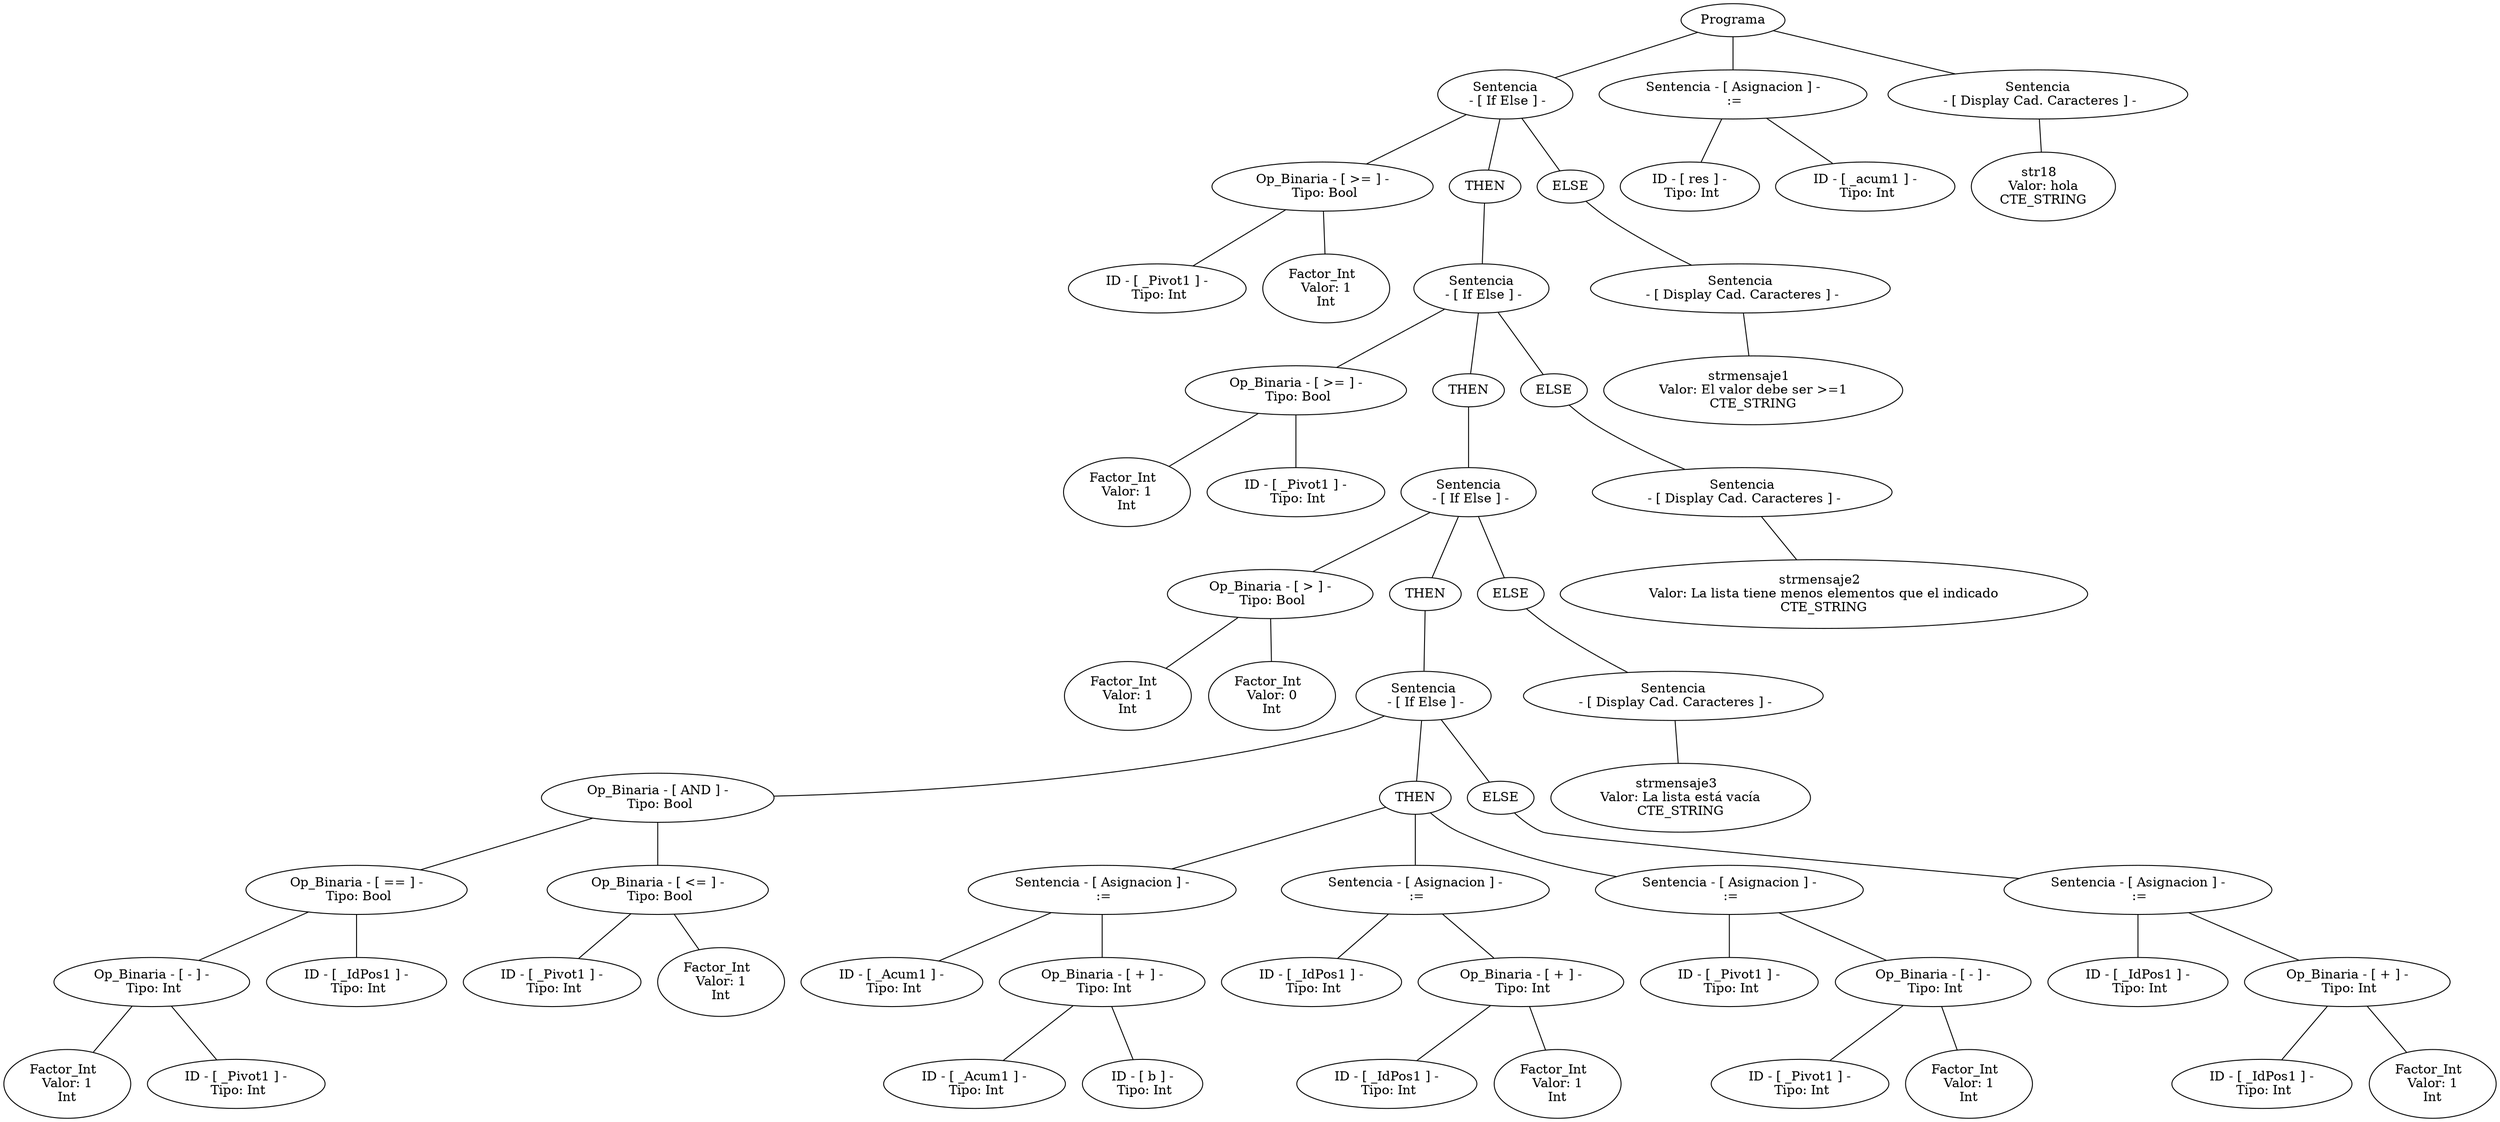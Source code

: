 graph G {nodo_programa[label="Programa"]
nodo_1452793849[label="Sentencia
 - [ If Else ] -"]
nodo_programa--nodo_1452793849
nodo_354334149[label=" Op_Binaria - [ >= ] - 
 Tipo: Bool"]
nodo_1452793849--nodo_354334149
nodo_362329660[label=" ID - [ _Pivot1 ] - 
 Tipo: Int"]
nodo_354334149--nodo_362329660
nodo_1794497451[label="Factor_Int  
 Valor: 1 
Int"]
nodo_354334149--nodo_1794497451
nodo_14527938491[label="THEN"]
nodo_1452793849--nodo_14527938491
nodo_49654043[label="Sentencia
 - [ If Else ] -"]
nodo_14527938491--nodo_49654043
nodo_1646625821[label=" Op_Binaria - [ >= ] - 
 Tipo: Bool"]
nodo_49654043--nodo_1646625821
nodo_853342003[label="Factor_Int  
 Valor: 1 
Int"]
nodo_1646625821--nodo_853342003
nodo_1982876224[label=" ID - [ _Pivot1 ] - 
 Tipo: Int"]
nodo_1646625821--nodo_1982876224
nodo_496540431[label="THEN"]
nodo_49654043--nodo_496540431
nodo_1495435500[label="Sentencia
 - [ If Else ] -"]
nodo_496540431--nodo_1495435500
nodo_392821433[label=" Op_Binaria - [ > ] - 
 Tipo: Bool"]
nodo_1495435500--nodo_392821433
nodo_1113186824[label="Factor_Int  
 Valor: 1 
Int"]
nodo_392821433--nodo_1113186824
nodo_919589449[label="Factor_Int  
 Valor: 0 
Int"]
nodo_392821433--nodo_919589449
nodo_14954355001[label="THEN"]
nodo_1495435500--nodo_14954355001
nodo_2070370708[label="Sentencia
 - [ If Else ] -"]
nodo_14954355001--nodo_2070370708
nodo_587450483[label=" Op_Binaria - [ AND ] - 
 Tipo: Bool"]
nodo_2070370708--nodo_587450483
nodo_776415161[label=" Op_Binaria - [ == ] - 
 Tipo: Bool"]
nodo_587450483--nodo_776415161
nodo_1716708770[label=" Op_Binaria - [ - ] - 
 Tipo: Int"]
nodo_776415161--nodo_1716708770
nodo_658029317[label="Factor_Int  
 Valor: 1 
Int"]
nodo_1716708770--nodo_658029317
nodo_440778689[label=" ID - [ _Pivot1 ] - 
 Tipo: Int"]
nodo_1716708770--nodo_440778689
nodo_220740063[label=" ID - [ _IdPos1 ] - 
 Tipo: Int"]
nodo_776415161--nodo_220740063
nodo_2091295277[label=" Op_Binaria - [ <= ] - 
 Tipo: Bool"]
nodo_587450483--nodo_2091295277
nodo_505732655[label=" ID - [ _Pivot1 ] - 
 Tipo: Int"]
nodo_2091295277--nodo_505732655
nodo_690540957[label="Factor_Int  
 Valor: 1 
Int"]
nodo_2091295277--nodo_690540957
nodo_20703707081[label="THEN"]
nodo_2070370708--nodo_20703707081
nodo_1694688166[label="Sentencia - [ Asignacion ] -
 :="]
nodo_20703707081--nodo_1694688166
nodo_754750177[label=" ID - [ _Acum1 ] - 
 Tipo: Int"]
nodo_1694688166--nodo_754750177
nodo_336717047[label=" Op_Binaria - [ + ] - 
 Tipo: Int"]
nodo_1694688166--nodo_336717047
nodo_2069527505[label=" ID - [ _Acum1 ] - 
 Tipo: Int"]
nodo_336717047--nodo_2069527505
nodo_821037884[label=" ID - [ b ] - 
 Tipo: Int"]
nodo_336717047--nodo_821037884
nodo_154642639[label="Sentencia - [ Asignacion ] -
 :="]
nodo_20703707081--nodo_154642639
nodo_1100236946[label=" ID - [ _IdPos1 ] - 
 Tipo: Int"]
nodo_154642639--nodo_1100236946
nodo_1513695755[label=" Op_Binaria - [ + ] - 
 Tipo: Int"]
nodo_154642639--nodo_1513695755
nodo_1922385518[label=" ID - [ _IdPos1 ] - 
 Tipo: Int"]
nodo_1513695755--nodo_1922385518
nodo_1188100387[label="Factor_Int  
 Valor: 1 
Int"]
nodo_1513695755--nodo_1188100387
nodo_635693491[label="Sentencia - [ Asignacion ] -
 :="]
nodo_20703707081--nodo_635693491
nodo_916059766[label=" ID - [ _Pivot1 ] - 
 Tipo: Int"]
nodo_635693491--nodo_916059766
nodo_1852268797[label=" Op_Binaria - [ - ] - 
 Tipo: Int"]
nodo_635693491--nodo_1852268797
nodo_792696307[label=" ID - [ _Pivot1 ] - 
 Tipo: Int"]
nodo_1852268797--nodo_792696307
nodo_363548630[label="Factor_Int  
 Valor: 1 
Int"]
nodo_1852268797--nodo_363548630
nodo_20703707082[label="ELSE"]
nodo_2070370708--nodo_20703707082
nodo_1819812179[label="Sentencia - [ Asignacion ] -
 :="]
nodo_20703707082--nodo_1819812179
nodo_961402025[label=" ID - [ _IdPos1 ] - 
 Tipo: Int"]
nodo_1819812179--nodo_961402025
nodo_1779326590[label=" Op_Binaria - [ + ] - 
 Tipo: Int"]
nodo_1819812179--nodo_1779326590
nodo_630487318[label=" ID - [ _IdPos1 ] - 
 Tipo: Int"]
nodo_1779326590--nodo_630487318
nodo_147568206[label="Factor_Int  
 Valor: 1 
Int"]
nodo_1779326590--nodo_147568206
nodo_14954355002[label="ELSE"]
nodo_1495435500--nodo_14954355002
nodo_1609876322[label="Sentencia
 - [ Display Cad. Caracteres ] -"]
nodo_14954355002--nodo_1609876322
nodo_1192332108[label="strmensaje3  
 Valor: La lista está vacía 
CTE_STRING"]
nodo_1609876322--nodo_1192332108
nodo_496540432[label="ELSE"]
nodo_49654043--nodo_496540432
nodo_1103824497[label="Sentencia
 - [ Display Cad. Caracteres ] -"]
nodo_496540432--nodo_1103824497
nodo_350728640[label="strmensaje2  
 Valor: La lista tiene menos elementos que el indicado 
CTE_STRING"]
nodo_1103824497--nodo_350728640
nodo_14527938492[label="ELSE"]
nodo_1452793849--nodo_14527938492
nodo_1836158957[label="Sentencia
 - [ Display Cad. Caracteres ] -"]
nodo_14527938492--nodo_1836158957
nodo_644948708[label="strmensaje1  
 Valor: El valor debe ser >=1 
CTE_STRING"]
nodo_1836158957--nodo_644948708
nodo_1707355582[label="Sentencia - [ Asignacion ] -
 :="]
nodo_programa--nodo_1707355582
nodo_1066422485[label=" ID - [ res ] - 
 Tipo: Int"]
nodo_1707355582--nodo_1066422485
nodo_382766934[label=" ID - [ _acum1 ] - 
 Tipo: Int"]
nodo_1707355582--nodo_382766934
nodo_21768459[label="Sentencia
 - [ Display Cad. Caracteres ] -"]
nodo_programa--nodo_21768459
nodo_2000643206[label="str18  
 Valor: hola 
CTE_STRING"]
nodo_21768459--nodo_2000643206
}
